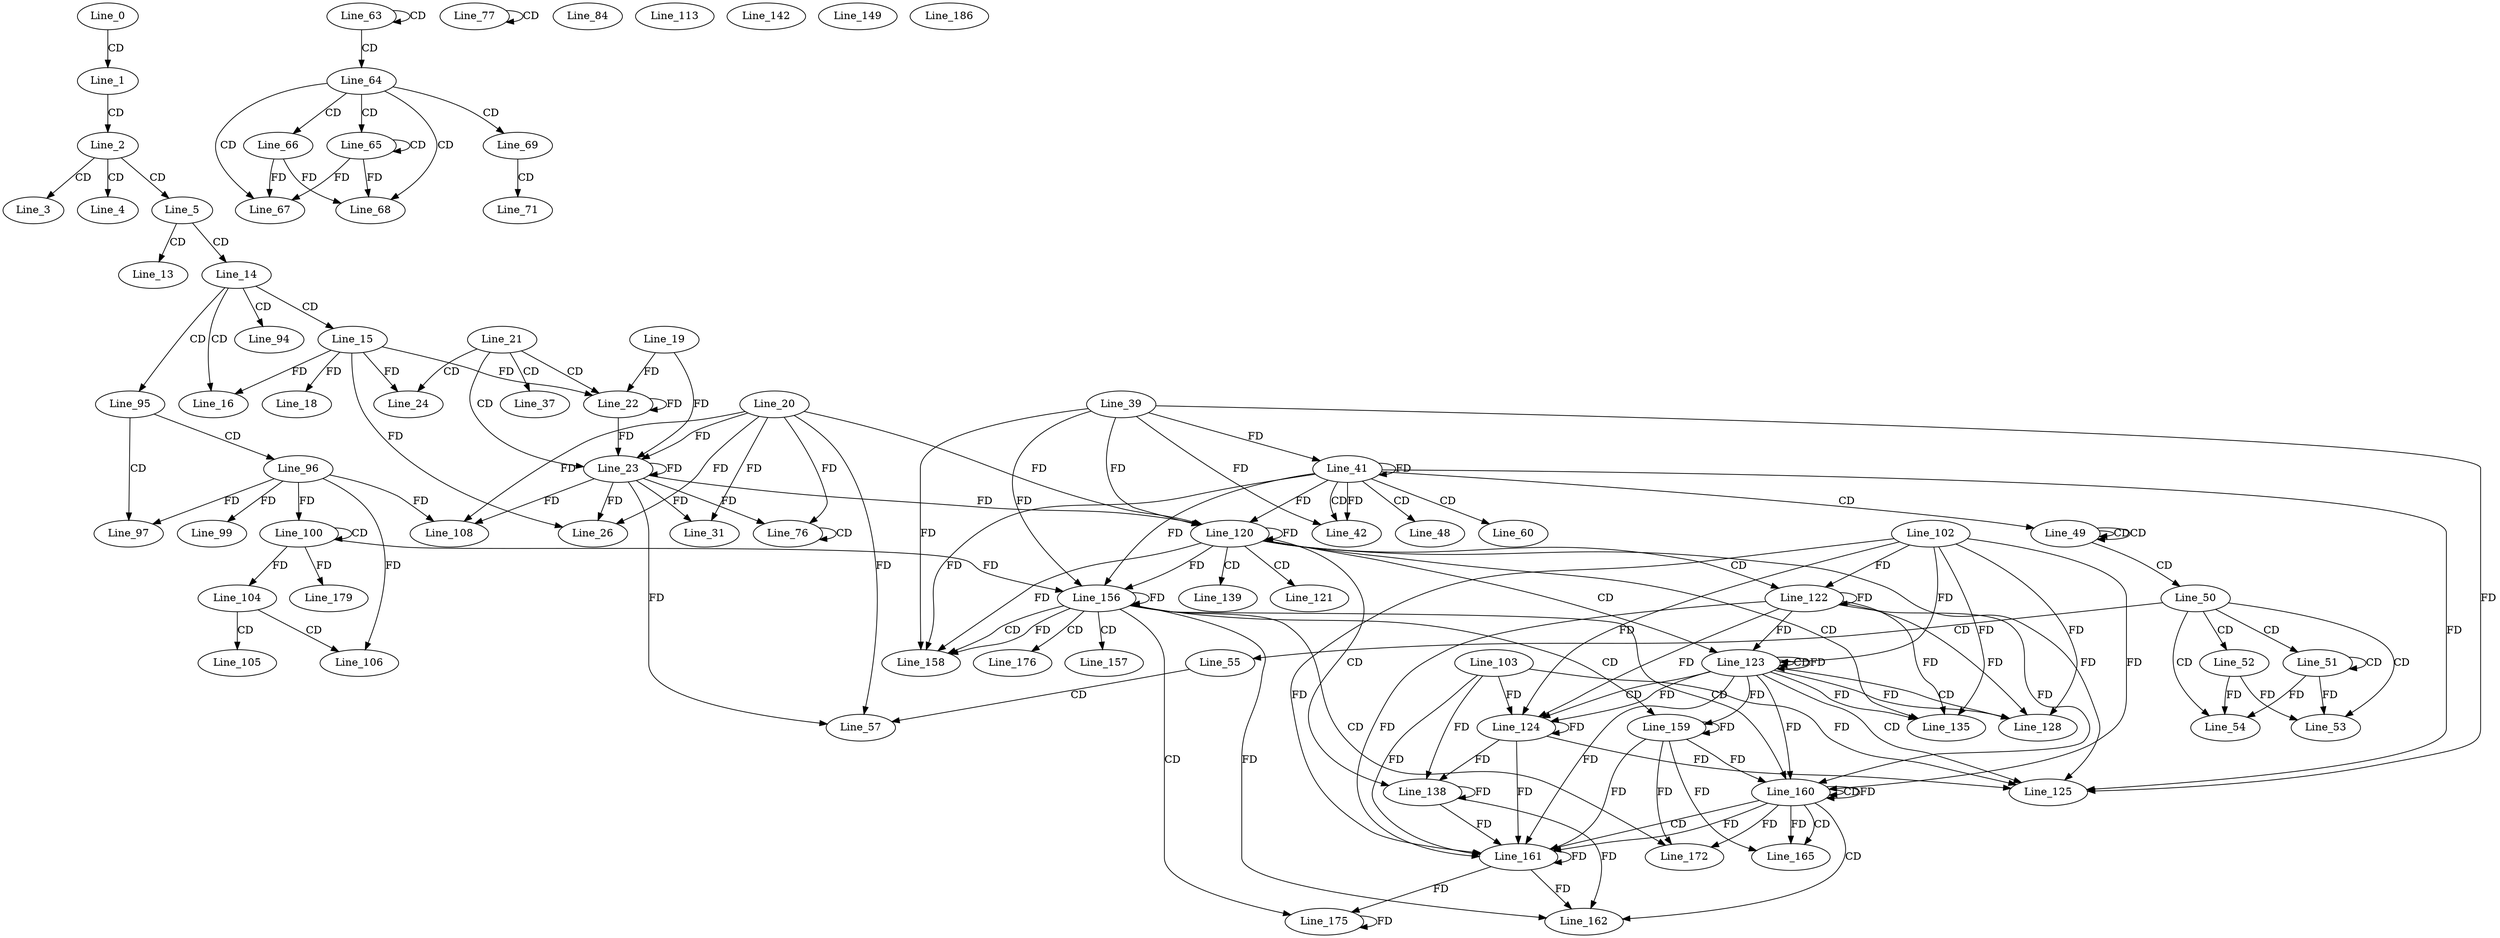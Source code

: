 digraph G {
  Line_0;
  Line_1;
  Line_2;
  Line_3;
  Line_4;
  Line_5;
  Line_13;
  Line_14;
  Line_15;
  Line_16;
  Line_16;
  Line_16;
  Line_18;
  Line_21;
  Line_22;
  Line_19;
  Line_22;
  Line_23;
  Line_20;
  Line_23;
  Line_24;
  Line_24;
  Line_26;
  Line_26;
  Line_31;
  Line_37;
  Line_41;
  Line_39;
  Line_41;
  Line_41;
  Line_42;
  Line_48;
  Line_49;
  Line_49;
  Line_50;
  Line_51;
  Line_51;
  Line_52;
  Line_53;
  Line_54;
  Line_55;
  Line_57;
  Line_60;
  Line_63;
  Line_63;
  Line_64;
  Line_65;
  Line_65;
  Line_66;
  Line_67;
  Line_68;
  Line_69;
  Line_71;
  Line_76;
  Line_76;
  Line_77;
  Line_77;
  Line_84;
  Line_94;
  Line_95;
  Line_96;
  Line_97;
  Line_97;
  Line_97;
  Line_99;
  Line_100;
  Line_100;
  Line_104;
  Line_105;
  Line_106;
  Line_106;
  Line_108;
  Line_108;
  Line_113;
  Line_120;
  Line_120;
  Line_120;
  Line_121;
  Line_122;
  Line_102;
  Line_123;
  Line_123;
  Line_123;
  Line_124;
  Line_103;
  Line_125;
  Line_128;
  Line_135;
  Line_138;
  Line_139;
  Line_142;
  Line_149;
  Line_156;
  Line_156;
  Line_156;
  Line_157;
  Line_158;
  Line_159;
  Line_160;
  Line_160;
  Line_160;
  Line_161;
  Line_162;
  Line_165;
  Line_172;
  Line_175;
  Line_176;
  Line_179;
  Line_186;
  Line_0 -> Line_1 [ label="CD" ];
  Line_1 -> Line_2 [ label="CD" ];
  Line_2 -> Line_3 [ label="CD" ];
  Line_2 -> Line_4 [ label="CD" ];
  Line_2 -> Line_5 [ label="CD" ];
  Line_5 -> Line_13 [ label="CD" ];
  Line_5 -> Line_14 [ label="CD" ];
  Line_14 -> Line_15 [ label="CD" ];
  Line_14 -> Line_16 [ label="CD" ];
  Line_15 -> Line_16 [ label="FD" ];
  Line_15 -> Line_18 [ label="FD" ];
  Line_21 -> Line_22 [ label="CD" ];
  Line_19 -> Line_22 [ label="FD" ];
  Line_22 -> Line_22 [ label="FD" ];
  Line_15 -> Line_22 [ label="FD" ];
  Line_21 -> Line_23 [ label="CD" ];
  Line_20 -> Line_23 [ label="FD" ];
  Line_23 -> Line_23 [ label="FD" ];
  Line_19 -> Line_23 [ label="FD" ];
  Line_22 -> Line_23 [ label="FD" ];
  Line_21 -> Line_24 [ label="CD" ];
  Line_15 -> Line_24 [ label="FD" ];
  Line_20 -> Line_26 [ label="FD" ];
  Line_23 -> Line_26 [ label="FD" ];
  Line_15 -> Line_26 [ label="FD" ];
  Line_20 -> Line_31 [ label="FD" ];
  Line_23 -> Line_31 [ label="FD" ];
  Line_21 -> Line_37 [ label="CD" ];
  Line_41 -> Line_41 [ label="FD" ];
  Line_39 -> Line_41 [ label="FD" ];
  Line_41 -> Line_42 [ label="CD" ];
  Line_41 -> Line_42 [ label="FD" ];
  Line_39 -> Line_42 [ label="FD" ];
  Line_41 -> Line_48 [ label="CD" ];
  Line_41 -> Line_49 [ label="CD" ];
  Line_49 -> Line_49 [ label="CD" ];
  Line_49 -> Line_49 [ label="CD" ];
  Line_49 -> Line_50 [ label="CD" ];
  Line_50 -> Line_51 [ label="CD" ];
  Line_51 -> Line_51 [ label="CD" ];
  Line_50 -> Line_52 [ label="CD" ];
  Line_50 -> Line_53 [ label="CD" ];
  Line_52 -> Line_53 [ label="FD" ];
  Line_51 -> Line_53 [ label="FD" ];
  Line_50 -> Line_54 [ label="CD" ];
  Line_52 -> Line_54 [ label="FD" ];
  Line_51 -> Line_54 [ label="FD" ];
  Line_50 -> Line_55 [ label="CD" ];
  Line_55 -> Line_57 [ label="CD" ];
  Line_20 -> Line_57 [ label="FD" ];
  Line_23 -> Line_57 [ label="FD" ];
  Line_41 -> Line_60 [ label="CD" ];
  Line_63 -> Line_63 [ label="CD" ];
  Line_63 -> Line_64 [ label="CD" ];
  Line_64 -> Line_65 [ label="CD" ];
  Line_65 -> Line_65 [ label="CD" ];
  Line_64 -> Line_66 [ label="CD" ];
  Line_64 -> Line_67 [ label="CD" ];
  Line_66 -> Line_67 [ label="FD" ];
  Line_65 -> Line_67 [ label="FD" ];
  Line_64 -> Line_68 [ label="CD" ];
  Line_66 -> Line_68 [ label="FD" ];
  Line_65 -> Line_68 [ label="FD" ];
  Line_64 -> Line_69 [ label="CD" ];
  Line_69 -> Line_71 [ label="CD" ];
  Line_20 -> Line_76 [ label="FD" ];
  Line_23 -> Line_76 [ label="FD" ];
  Line_76 -> Line_76 [ label="CD" ];
  Line_77 -> Line_77 [ label="CD" ];
  Line_14 -> Line_94 [ label="CD" ];
  Line_14 -> Line_95 [ label="CD" ];
  Line_95 -> Line_96 [ label="CD" ];
  Line_95 -> Line_97 [ label="CD" ];
  Line_96 -> Line_97 [ label="FD" ];
  Line_96 -> Line_99 [ label="FD" ];
  Line_100 -> Line_100 [ label="CD" ];
  Line_96 -> Line_100 [ label="FD" ];
  Line_100 -> Line_104 [ label="FD" ];
  Line_104 -> Line_105 [ label="CD" ];
  Line_104 -> Line_106 [ label="CD" ];
  Line_96 -> Line_106 [ label="FD" ];
  Line_20 -> Line_108 [ label="FD" ];
  Line_23 -> Line_108 [ label="FD" ];
  Line_96 -> Line_108 [ label="FD" ];
  Line_120 -> Line_120 [ label="FD" ];
  Line_41 -> Line_120 [ label="FD" ];
  Line_39 -> Line_120 [ label="FD" ];
  Line_20 -> Line_120 [ label="FD" ];
  Line_23 -> Line_120 [ label="FD" ];
  Line_120 -> Line_121 [ label="CD" ];
  Line_120 -> Line_122 [ label="CD" ];
  Line_122 -> Line_122 [ label="FD" ];
  Line_102 -> Line_122 [ label="FD" ];
  Line_120 -> Line_123 [ label="CD" ];
  Line_123 -> Line_123 [ label="CD" ];
  Line_123 -> Line_123 [ label="FD" ];
  Line_122 -> Line_123 [ label="FD" ];
  Line_102 -> Line_123 [ label="FD" ];
  Line_123 -> Line_124 [ label="CD" ];
  Line_124 -> Line_124 [ label="FD" ];
  Line_103 -> Line_124 [ label="FD" ];
  Line_123 -> Line_124 [ label="FD" ];
  Line_122 -> Line_124 [ label="FD" ];
  Line_102 -> Line_124 [ label="FD" ];
  Line_123 -> Line_125 [ label="CD" ];
  Line_120 -> Line_125 [ label="FD" ];
  Line_41 -> Line_125 [ label="FD" ];
  Line_39 -> Line_125 [ label="FD" ];
  Line_124 -> Line_125 [ label="FD" ];
  Line_103 -> Line_125 [ label="FD" ];
  Line_123 -> Line_128 [ label="CD" ];
  Line_123 -> Line_128 [ label="FD" ];
  Line_122 -> Line_128 [ label="FD" ];
  Line_102 -> Line_128 [ label="FD" ];
  Line_120 -> Line_135 [ label="CD" ];
  Line_123 -> Line_135 [ label="FD" ];
  Line_122 -> Line_135 [ label="FD" ];
  Line_102 -> Line_135 [ label="FD" ];
  Line_120 -> Line_138 [ label="CD" ];
  Line_124 -> Line_138 [ label="FD" ];
  Line_138 -> Line_138 [ label="FD" ];
  Line_103 -> Line_138 [ label="FD" ];
  Line_120 -> Line_139 [ label="CD" ];
  Line_156 -> Line_156 [ label="FD" ];
  Line_120 -> Line_156 [ label="FD" ];
  Line_41 -> Line_156 [ label="FD" ];
  Line_39 -> Line_156 [ label="FD" ];
  Line_100 -> Line_156 [ label="FD" ];
  Line_156 -> Line_157 [ label="CD" ];
  Line_156 -> Line_158 [ label="CD" ];
  Line_156 -> Line_158 [ label="FD" ];
  Line_120 -> Line_158 [ label="FD" ];
  Line_41 -> Line_158 [ label="FD" ];
  Line_39 -> Line_158 [ label="FD" ];
  Line_156 -> Line_159 [ label="CD" ];
  Line_159 -> Line_159 [ label="FD" ];
  Line_123 -> Line_159 [ label="FD" ];
  Line_156 -> Line_160 [ label="CD" ];
  Line_160 -> Line_160 [ label="CD" ];
  Line_160 -> Line_160 [ label="FD" ];
  Line_159 -> Line_160 [ label="FD" ];
  Line_123 -> Line_160 [ label="FD" ];
  Line_122 -> Line_160 [ label="FD" ];
  Line_102 -> Line_160 [ label="FD" ];
  Line_160 -> Line_161 [ label="CD" ];
  Line_161 -> Line_161 [ label="FD" ];
  Line_124 -> Line_161 [ label="FD" ];
  Line_138 -> Line_161 [ label="FD" ];
  Line_103 -> Line_161 [ label="FD" ];
  Line_160 -> Line_161 [ label="FD" ];
  Line_159 -> Line_161 [ label="FD" ];
  Line_123 -> Line_161 [ label="FD" ];
  Line_122 -> Line_161 [ label="FD" ];
  Line_102 -> Line_161 [ label="FD" ];
  Line_160 -> Line_162 [ label="CD" ];
  Line_156 -> Line_162 [ label="FD" ];
  Line_161 -> Line_162 [ label="FD" ];
  Line_138 -> Line_162 [ label="FD" ];
  Line_160 -> Line_165 [ label="CD" ];
  Line_160 -> Line_165 [ label="FD" ];
  Line_159 -> Line_165 [ label="FD" ];
  Line_156 -> Line_172 [ label="CD" ];
  Line_160 -> Line_172 [ label="FD" ];
  Line_159 -> Line_172 [ label="FD" ];
  Line_156 -> Line_175 [ label="CD" ];
  Line_161 -> Line_175 [ label="FD" ];
  Line_175 -> Line_175 [ label="FD" ];
  Line_156 -> Line_176 [ label="CD" ];
  Line_100 -> Line_179 [ label="FD" ];
}
